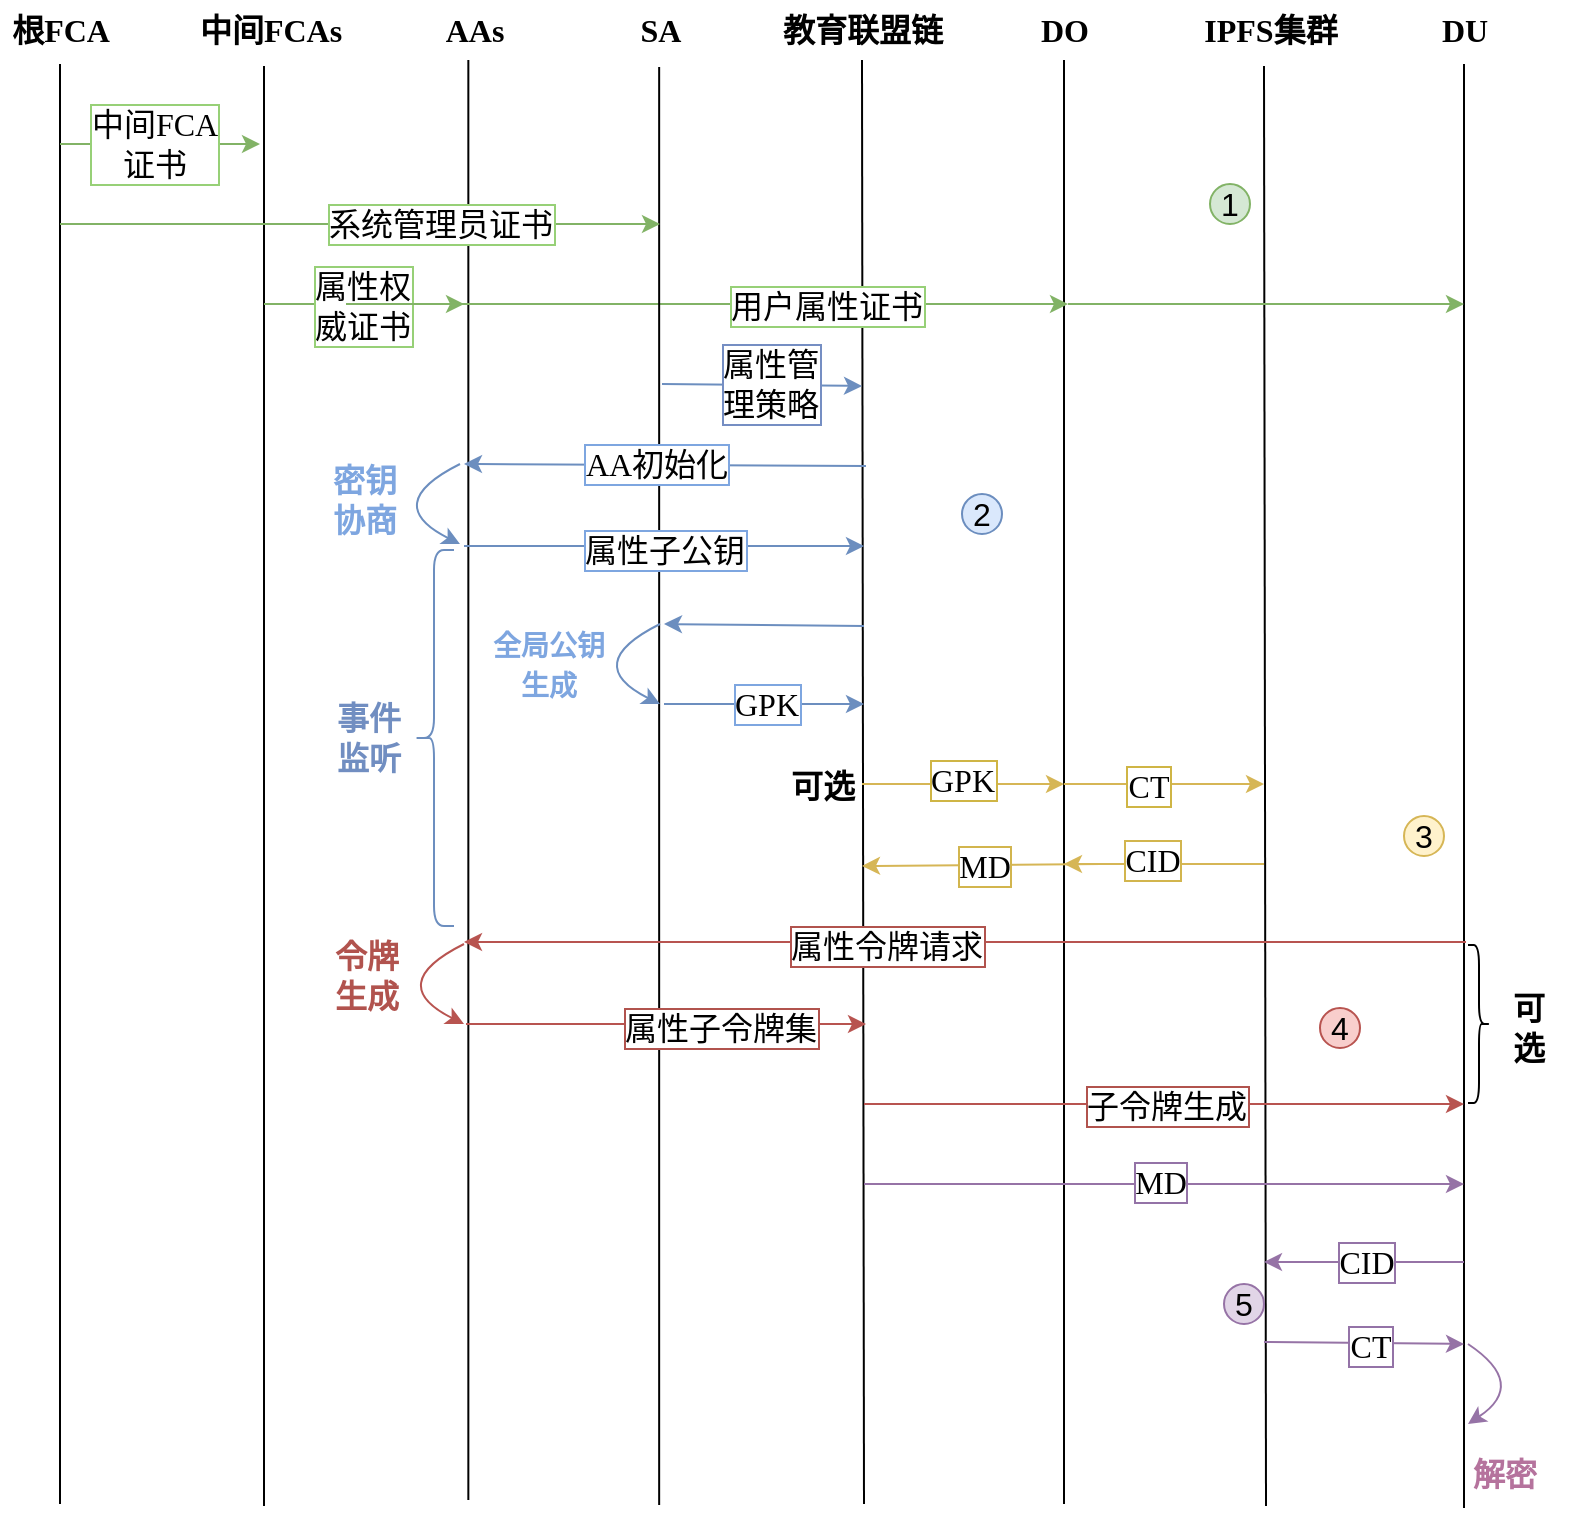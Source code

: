 <mxfile version="24.2.7" type="github">
  <diagram name="第 1 页" id="jYvDmB9UrdElBcq9cQ24">
    <mxGraphModel dx="1195" dy="643" grid="1" gridSize="10" guides="1" tooltips="1" connect="1" arrows="1" fold="1" page="1" pageScale="1" pageWidth="827" pageHeight="1169" math="0" shadow="0">
      <root>
        <mxCell id="0" />
        <mxCell id="1" parent="0" />
        <mxCell id="ZbWRhIcGq7qZfUtx-Eha-1" value="" style="endArrow=none;html=1;rounded=0;fontSize=16;fontFamily=宋体;" parent="1" edge="1">
          <mxGeometry width="50" height="50" relative="1" as="geometry">
            <mxPoint x="318" y="880" as="sourcePoint" />
            <mxPoint x="318" y="160" as="targetPoint" />
          </mxGeometry>
        </mxCell>
        <mxCell id="ZbWRhIcGq7qZfUtx-Eha-2" value="根FCA" style="text;html=1;align=center;verticalAlign=middle;resizable=0;points=[];autosize=1;strokeColor=none;fillColor=none;fontSize=16;fontFamily=宋体;fontStyle=1" parent="1" vertex="1">
          <mxGeometry x="288" y="128" width="60" height="30" as="geometry" />
        </mxCell>
        <mxCell id="ZbWRhIcGq7qZfUtx-Eha-3" value="" style="endArrow=none;html=1;rounded=0;fontSize=16;fontFamily=宋体;" parent="1" edge="1">
          <mxGeometry width="50" height="50" relative="1" as="geometry">
            <mxPoint x="420" y="881" as="sourcePoint" />
            <mxPoint x="420" y="161" as="targetPoint" />
          </mxGeometry>
        </mxCell>
        <mxCell id="ZbWRhIcGq7qZfUtx-Eha-4" value="中间FCAs" style="text;html=1;align=center;verticalAlign=middle;resizable=0;points=[];autosize=1;strokeColor=none;fillColor=none;fontSize=16;fontFamily=宋体;fontStyle=1" parent="1" vertex="1">
          <mxGeometry x="378" y="128" width="90" height="30" as="geometry" />
        </mxCell>
        <mxCell id="ZbWRhIcGq7qZfUtx-Eha-5" value="" style="endArrow=none;html=1;rounded=0;fontSize=16;fontFamily=宋体;" parent="1" edge="1">
          <mxGeometry width="50" height="50" relative="1" as="geometry">
            <mxPoint x="522.17" y="878" as="sourcePoint" />
            <mxPoint x="522.17" y="158" as="targetPoint" />
          </mxGeometry>
        </mxCell>
        <mxCell id="ZbWRhIcGq7qZfUtx-Eha-6" value="AAs" style="text;html=1;align=center;verticalAlign=middle;resizable=0;points=[];autosize=1;strokeColor=none;fillColor=none;fontSize=16;fontFamily=宋体;fontStyle=1" parent="1" vertex="1">
          <mxGeometry x="500" y="128" width="50" height="30" as="geometry" />
        </mxCell>
        <mxCell id="ZbWRhIcGq7qZfUtx-Eha-7" value="" style="endArrow=none;html=1;rounded=0;fontSize=16;fontFamily=宋体;" parent="1" edge="1">
          <mxGeometry width="50" height="50" relative="1" as="geometry">
            <mxPoint x="720" y="880" as="sourcePoint" />
            <mxPoint x="719" y="158" as="targetPoint" />
          </mxGeometry>
        </mxCell>
        <mxCell id="ZbWRhIcGq7qZfUtx-Eha-8" value="教育联盟链" style="text;html=1;align=center;verticalAlign=middle;resizable=0;points=[];autosize=1;strokeColor=none;fillColor=none;fontSize=16;fontFamily=宋体;fontStyle=1" parent="1" vertex="1">
          <mxGeometry x="669" y="128" width="100" height="30" as="geometry" />
        </mxCell>
        <mxCell id="ZbWRhIcGq7qZfUtx-Eha-9" value="" style="endArrow=none;html=1;rounded=0;fontSize=16;fontFamily=宋体;" parent="1" edge="1">
          <mxGeometry width="50" height="50" relative="1" as="geometry">
            <mxPoint x="921" y="881" as="sourcePoint" />
            <mxPoint x="920" y="161" as="targetPoint" />
          </mxGeometry>
        </mxCell>
        <mxCell id="ZbWRhIcGq7qZfUtx-Eha-10" value="IPFS集群" style="text;html=1;align=center;verticalAlign=middle;resizable=0;points=[];autosize=1;strokeColor=none;fillColor=none;fontSize=16;fontFamily=宋体;fontStyle=1" parent="1" vertex="1">
          <mxGeometry x="878" y="128" width="90" height="30" as="geometry" />
        </mxCell>
        <mxCell id="ZbWRhIcGq7qZfUtx-Eha-11" value="" style="endArrow=none;html=1;rounded=0;fontSize=16;fontFamily=宋体;" parent="1" edge="1">
          <mxGeometry width="50" height="50" relative="1" as="geometry">
            <mxPoint x="1020" y="882" as="sourcePoint" />
            <mxPoint x="1020" y="160" as="targetPoint" />
          </mxGeometry>
        </mxCell>
        <mxCell id="ZbWRhIcGq7qZfUtx-Eha-12" value="DU" style="text;html=1;align=center;verticalAlign=middle;resizable=0;points=[];autosize=1;strokeColor=none;fillColor=none;fontSize=16;fontFamily=宋体;fontStyle=1" parent="1" vertex="1">
          <mxGeometry x="1000" y="128" width="40" height="30" as="geometry" />
        </mxCell>
        <mxCell id="ZbWRhIcGq7qZfUtx-Eha-15" value="" style="endArrow=none;html=1;rounded=0;fontSize=16;fontFamily=宋体;" parent="1" edge="1">
          <mxGeometry width="50" height="50" relative="1" as="geometry">
            <mxPoint x="820" y="880" as="sourcePoint" />
            <mxPoint x="820" y="158" as="targetPoint" />
          </mxGeometry>
        </mxCell>
        <mxCell id="ZbWRhIcGq7qZfUtx-Eha-16" value="DO" style="text;html=1;align=center;verticalAlign=middle;resizable=0;points=[];autosize=1;strokeColor=none;fillColor=none;fontSize=16;fontFamily=宋体;fontStyle=1" parent="1" vertex="1">
          <mxGeometry x="800" y="128" width="40" height="30" as="geometry" />
        </mxCell>
        <mxCell id="ZbWRhIcGq7qZfUtx-Eha-17" value="" style="endArrow=classic;html=1;rounded=0;labelBorderColor=default;fontSize=16;fontFamily=宋体;fontColor=#97D077;fillColor=#d5e8d4;strokeColor=#82b366;" parent="1" edge="1">
          <mxGeometry width="50" height="50" relative="1" as="geometry">
            <mxPoint x="318" y="200" as="sourcePoint" />
            <mxPoint x="418" y="200" as="targetPoint" />
          </mxGeometry>
        </mxCell>
        <mxCell id="ZbWRhIcGq7qZfUtx-Eha-40" value="中间FCA&lt;div&gt;证书&lt;/div&gt;" style="edgeLabel;html=1;align=center;verticalAlign=middle;resizable=0;points=[];labelBorderColor=#97D077;fontSize=16;fontFamily=宋体;fontColor=#000000;" parent="ZbWRhIcGq7qZfUtx-Eha-17" vertex="1" connectable="0">
          <mxGeometry x="-0.142" y="2" relative="1" as="geometry">
            <mxPoint x="4" y="2" as="offset" />
          </mxGeometry>
        </mxCell>
        <mxCell id="ZbWRhIcGq7qZfUtx-Eha-18" value="" style="endArrow=classic;html=1;rounded=0;labelBorderColor=default;fontSize=16;fontFamily=宋体;fontColor=#000000;fillColor=#d5e8d4;strokeColor=#82b366;" parent="1" edge="1">
          <mxGeometry width="50" height="50" relative="1" as="geometry">
            <mxPoint x="420" y="280" as="sourcePoint" />
            <mxPoint x="520" y="280" as="targetPoint" />
          </mxGeometry>
        </mxCell>
        <mxCell id="ZbWRhIcGq7qZfUtx-Eha-42" value="属性权&lt;div&gt;威证书&lt;/div&gt;" style="edgeLabel;html=1;align=center;verticalAlign=middle;resizable=0;points=[];labelBorderColor=#97D077;fontSize=16;fontFamily=宋体;fontColor=#000000;" parent="ZbWRhIcGq7qZfUtx-Eha-18" vertex="1" connectable="0">
          <mxGeometry x="0.051" y="-1" relative="1" as="geometry">
            <mxPoint x="-4" as="offset" />
          </mxGeometry>
        </mxCell>
        <mxCell id="ZbWRhIcGq7qZfUtx-Eha-19" value="" style="endArrow=classic;html=1;rounded=0;labelBorderColor=default;fontSize=16;fontFamily=宋体;fontColor=#000000;fillColor=#d5e8d4;strokeColor=#82b366;" parent="1" edge="1">
          <mxGeometry width="50" height="50" relative="1" as="geometry">
            <mxPoint x="461" y="280" as="sourcePoint" />
            <mxPoint x="822" y="280" as="targetPoint" />
          </mxGeometry>
        </mxCell>
        <mxCell id="ZbWRhIcGq7qZfUtx-Eha-43" value="用户属性证书" style="edgeLabel;html=1;align=center;verticalAlign=middle;resizable=0;points=[];labelBorderColor=#97D077;fontSize=16;fontFamily=宋体;fontColor=#000000;" parent="ZbWRhIcGq7qZfUtx-Eha-19" vertex="1" connectable="0">
          <mxGeometry x="0.615" y="-1" relative="1" as="geometry">
            <mxPoint x="-52" as="offset" />
          </mxGeometry>
        </mxCell>
        <mxCell id="ZbWRhIcGq7qZfUtx-Eha-20" value="" style="endArrow=none;html=1;rounded=0;fontSize=16;fontFamily=宋体;" parent="1" edge="1">
          <mxGeometry width="50" height="50" relative="1" as="geometry">
            <mxPoint x="617.58" y="880.5" as="sourcePoint" />
            <mxPoint x="617.58" y="161.5" as="targetPoint" />
          </mxGeometry>
        </mxCell>
        <mxCell id="ZbWRhIcGq7qZfUtx-Eha-21" value="SA" style="text;html=1;align=center;verticalAlign=middle;resizable=0;points=[];autosize=1;strokeColor=none;fillColor=none;fontSize=16;fontFamily=宋体;fontStyle=1" parent="1" vertex="1">
          <mxGeometry x="598" y="128" width="40" height="30" as="geometry" />
        </mxCell>
        <mxCell id="ZbWRhIcGq7qZfUtx-Eha-22" value="" style="endArrow=classic;html=1;rounded=0;labelBorderColor=default;fontSize=16;fontFamily=宋体;fontColor=#97D077;fillColor=#d5e8d4;strokeColor=#82b366;" parent="1" edge="1">
          <mxGeometry width="50" height="50" relative="1" as="geometry">
            <mxPoint x="822" y="280" as="sourcePoint" />
            <mxPoint x="1020" y="280" as="targetPoint" />
          </mxGeometry>
        </mxCell>
        <mxCell id="ZbWRhIcGq7qZfUtx-Eha-23" value="" style="endArrow=classic;html=1;rounded=0;labelBorderColor=default;fontSize=16;fontFamily=宋体;fontColor=#97D077;fillColor=#d5e8d4;strokeColor=#82b366;" parent="1" edge="1">
          <mxGeometry width="50" height="50" relative="1" as="geometry">
            <mxPoint x="318" y="240" as="sourcePoint" />
            <mxPoint x="618" y="240" as="targetPoint" />
          </mxGeometry>
        </mxCell>
        <mxCell id="ZbWRhIcGq7qZfUtx-Eha-41" value="系统管理员证书" style="edgeLabel;html=1;align=center;verticalAlign=middle;resizable=0;points=[];labelBorderColor=#97D077;fontSize=16;fontFamily=宋体;fontColor=#000000;" parent="ZbWRhIcGq7qZfUtx-Eha-23" vertex="1" connectable="0">
          <mxGeometry x="-0.001" relative="1" as="geometry">
            <mxPoint x="40" as="offset" />
          </mxGeometry>
        </mxCell>
        <mxCell id="ZbWRhIcGq7qZfUtx-Eha-25" value="" style="endArrow=classic;html=1;rounded=0;labelBorderColor=default;fontSize=16;fontFamily=宋体;fillColor=#dae8fc;strokeColor=#6c8ebf;fontColor=default;" parent="1" edge="1">
          <mxGeometry width="50" height="50" relative="1" as="geometry">
            <mxPoint x="619" y="320" as="sourcePoint" />
            <mxPoint x="719" y="321" as="targetPoint" />
          </mxGeometry>
        </mxCell>
        <mxCell id="ZbWRhIcGq7qZfUtx-Eha-44" value="属性管&lt;div&gt;理策略&lt;/div&gt;" style="edgeLabel;html=1;align=center;verticalAlign=middle;resizable=0;points=[];labelBorderColor=#758ec3;fontSize=16;fontFamily=宋体;fontColor=default;" parent="ZbWRhIcGq7qZfUtx-Eha-25" vertex="1" connectable="0">
          <mxGeometry x="-0.019" y="1" relative="1" as="geometry">
            <mxPoint x="5" as="offset" />
          </mxGeometry>
        </mxCell>
        <mxCell id="ZbWRhIcGq7qZfUtx-Eha-26" value="" style="endArrow=classic;html=1;rounded=0;labelBorderColor=default;fontSize=16;fontFamily=宋体;fillColor=#dae8fc;strokeColor=#6c8ebf;fontColor=default;" parent="1" edge="1">
          <mxGeometry width="50" height="50" relative="1" as="geometry">
            <mxPoint x="721" y="361" as="sourcePoint" />
            <mxPoint x="520" y="360" as="targetPoint" />
          </mxGeometry>
        </mxCell>
        <mxCell id="ZbWRhIcGq7qZfUtx-Eha-46" value="AA初始化" style="edgeLabel;html=1;align=center;verticalAlign=middle;resizable=0;points=[];labelBorderColor=#7EA6E0;fontSize=16;fontFamily=宋体;fontColor=default;" parent="ZbWRhIcGq7qZfUtx-Eha-26" vertex="1" connectable="0">
          <mxGeometry x="0.422" y="-4" relative="1" as="geometry">
            <mxPoint x="38" y="3" as="offset" />
          </mxGeometry>
        </mxCell>
        <mxCell id="ZbWRhIcGq7qZfUtx-Eha-30" value="" style="endArrow=classic;html=1;rounded=0;labelBorderColor=#7EA6E0;fontSize=16;fontFamily=宋体;fontColor=default;fillColor=#dae8fc;strokeColor=#6c8ebf;" parent="1" edge="1">
          <mxGeometry width="50" height="50" relative="1" as="geometry">
            <mxPoint x="520" y="401" as="sourcePoint" />
            <mxPoint x="720" y="401" as="targetPoint" />
          </mxGeometry>
        </mxCell>
        <mxCell id="ZbWRhIcGq7qZfUtx-Eha-47" value="属性子公钥" style="edgeLabel;html=1;align=center;verticalAlign=middle;resizable=0;points=[];labelBorderColor=#7EA6E0;fontSize=16;fontFamily=宋体;fontColor=default;" parent="ZbWRhIcGq7qZfUtx-Eha-30" vertex="1" connectable="0">
          <mxGeometry x="0.218" y="-2" relative="1" as="geometry">
            <mxPoint x="-22" as="offset" />
          </mxGeometry>
        </mxCell>
        <mxCell id="ZbWRhIcGq7qZfUtx-Eha-31" value="" style="endArrow=classic;html=1;rounded=0;labelBorderColor=default;fontSize=16;fontFamily=宋体;fillColor=#fff2cc;strokeColor=#d6b656;fontColor=default;" parent="1" edge="1">
          <mxGeometry width="50" height="50" relative="1" as="geometry">
            <mxPoint x="719" y="520" as="sourcePoint" />
            <mxPoint x="820" y="520" as="targetPoint" />
          </mxGeometry>
        </mxCell>
        <mxCell id="ZbWRhIcGq7qZfUtx-Eha-60" value="GPK" style="edgeLabel;html=1;align=center;verticalAlign=middle;resizable=0;points=[];labelBorderColor=#cfb545;fontSize=16;fontFamily=宋体;fontColor=default;" parent="ZbWRhIcGq7qZfUtx-Eha-31" vertex="1" connectable="0">
          <mxGeometry x="-0.02" y="4" relative="1" as="geometry">
            <mxPoint y="2" as="offset" />
          </mxGeometry>
        </mxCell>
        <mxCell id="ZbWRhIcGq7qZfUtx-Eha-32" value="" style="endArrow=classic;html=1;rounded=0;labelBorderColor=#7EA6E0;fontSize=16;fontFamily=宋体;fontColor=default;fillColor=#dae8fc;strokeColor=#6c8ebf;" parent="1" edge="1">
          <mxGeometry width="50" height="50" relative="1" as="geometry">
            <mxPoint x="720" y="441" as="sourcePoint" />
            <mxPoint x="620" y="440" as="targetPoint" />
          </mxGeometry>
        </mxCell>
        <mxCell id="ZbWRhIcGq7qZfUtx-Eha-33" value="" style="endArrow=classic;html=1;rounded=0;labelBorderColor=#cfb545;fontSize=16;fontFamily=宋体;fillColor=#fff2cc;strokeColor=#d6b656;fontColor=default;" parent="1" edge="1">
          <mxGeometry width="50" height="50" relative="1" as="geometry">
            <mxPoint x="820" y="520" as="sourcePoint" />
            <mxPoint x="920" y="520" as="targetPoint" />
          </mxGeometry>
        </mxCell>
        <mxCell id="ZbWRhIcGq7qZfUtx-Eha-62" value="CT" style="edgeLabel;html=1;align=center;verticalAlign=middle;resizable=0;points=[];labelBorderColor=#cfb545;fontSize=16;fontFamily=宋体;fontColor=default;" parent="ZbWRhIcGq7qZfUtx-Eha-33" vertex="1" connectable="0">
          <mxGeometry x="-0.054" y="2" relative="1" as="geometry">
            <mxPoint x="-6" y="3" as="offset" />
          </mxGeometry>
        </mxCell>
        <mxCell id="ZbWRhIcGq7qZfUtx-Eha-34" value="" style="endArrow=classic;html=1;rounded=0;labelBorderColor=default;fontSize=16;fontFamily=宋体;fillColor=#f8cecc;strokeColor=#b85450;fontColor=default;" parent="1" edge="1">
          <mxGeometry width="50" height="50" relative="1" as="geometry">
            <mxPoint x="1021" y="599" as="sourcePoint" />
            <mxPoint x="520" y="599" as="targetPoint" />
          </mxGeometry>
        </mxCell>
        <mxCell id="ZbWRhIcGq7qZfUtx-Eha-70" value="属性令牌请求" style="edgeLabel;html=1;align=center;verticalAlign=middle;resizable=0;points=[];labelBorderColor=#b1534e;fontSize=16;fontFamily=宋体;fontColor=default;" parent="ZbWRhIcGq7qZfUtx-Eha-34" vertex="1" connectable="0">
          <mxGeometry x="0.418" y="1" relative="1" as="geometry">
            <mxPoint x="65" y="1" as="offset" />
          </mxGeometry>
        </mxCell>
        <mxCell id="ZbWRhIcGq7qZfUtx-Eha-35" value="" style="endArrow=classic;html=1;rounded=0;labelBorderColor=default;fontSize=16;fontFamily=宋体;fillColor=#f8cecc;strokeColor=#b85450;fontColor=default;" parent="1" edge="1">
          <mxGeometry width="50" height="50" relative="1" as="geometry">
            <mxPoint x="521" y="640" as="sourcePoint" />
            <mxPoint x="721" y="640" as="targetPoint" />
          </mxGeometry>
        </mxCell>
        <mxCell id="ZbWRhIcGq7qZfUtx-Eha-71" value="属性子令牌集" style="edgeLabel;html=1;align=center;verticalAlign=middle;resizable=0;points=[];labelBorderColor=#b1534e;fontSize=16;fontFamily=宋体;fontColor=default;" parent="ZbWRhIcGq7qZfUtx-Eha-35" vertex="1" connectable="0">
          <mxGeometry x="-0.423" relative="1" as="geometry">
            <mxPoint x="69" y="2" as="offset" />
          </mxGeometry>
        </mxCell>
        <mxCell id="ZbWRhIcGq7qZfUtx-Eha-36" value="" style="endArrow=classic;html=1;rounded=0;labelBorderColor=default;fontSize=16;fontFamily=宋体;fillColor=#f8cecc;strokeColor=#b85450;fontColor=default;" parent="1" edge="1">
          <mxGeometry width="50" height="50" relative="1" as="geometry">
            <mxPoint x="720" y="680" as="sourcePoint" />
            <mxPoint x="1020" y="680" as="targetPoint" />
          </mxGeometry>
        </mxCell>
        <mxCell id="ZbWRhIcGq7qZfUtx-Eha-77" value="子令牌生成" style="edgeLabel;html=1;align=center;verticalAlign=middle;resizable=0;points=[];labelBorderColor=#b1534e;fontSize=16;fontFamily=宋体;fontColor=default;" parent="ZbWRhIcGq7qZfUtx-Eha-36" vertex="1" connectable="0">
          <mxGeometry x="0.002" y="-2" relative="1" as="geometry">
            <mxPoint y="-1" as="offset" />
          </mxGeometry>
        </mxCell>
        <mxCell id="ZbWRhIcGq7qZfUtx-Eha-37" value="" style="endArrow=classic;html=1;rounded=0;labelBorderColor=default;fontSize=16;fontFamily=宋体;fillColor=#e1d5e7;strokeColor=#9673a6;fontColor=default;" parent="1" edge="1">
          <mxGeometry width="50" height="50" relative="1" as="geometry">
            <mxPoint x="1020" y="759" as="sourcePoint" />
            <mxPoint x="920" y="759" as="targetPoint" />
          </mxGeometry>
        </mxCell>
        <mxCell id="ZbWRhIcGq7qZfUtx-Eha-78" value="CID" style="edgeLabel;html=1;align=center;verticalAlign=middle;resizable=0;points=[];labelBorderColor=#9473a7;fontSize=16;fontFamily=宋体;fontColor=default;" parent="ZbWRhIcGq7qZfUtx-Eha-37" vertex="1" connectable="0">
          <mxGeometry x="-0.007" relative="1" as="geometry">
            <mxPoint as="offset" />
          </mxGeometry>
        </mxCell>
        <mxCell id="ZbWRhIcGq7qZfUtx-Eha-38" value="" style="endArrow=classic;html=1;rounded=0;labelBorderColor=default;fontSize=16;fontFamily=宋体;fillColor=#e1d5e7;strokeColor=#9673a6;fontColor=default;" parent="1" edge="1">
          <mxGeometry width="50" height="50" relative="1" as="geometry">
            <mxPoint x="920" y="799" as="sourcePoint" />
            <mxPoint x="1020" y="800" as="targetPoint" />
          </mxGeometry>
        </mxCell>
        <mxCell id="ZbWRhIcGq7qZfUtx-Eha-86" value="CT" style="edgeLabel;html=1;align=center;verticalAlign=middle;resizable=0;points=[];fontColor=default;labelBorderColor=#9473a7;fontSize=16;fontFamily=宋体;" parent="ZbWRhIcGq7qZfUtx-Eha-38" vertex="1" connectable="0">
          <mxGeometry x="0.045" y="-1" relative="1" as="geometry">
            <mxPoint as="offset" />
          </mxGeometry>
        </mxCell>
        <mxCell id="ZbWRhIcGq7qZfUtx-Eha-39" value="" style="endArrow=classic;html=1;rounded=0;labelBorderColor=default;fontSize=16;fontFamily=宋体;fillColor=#fff2cc;strokeColor=#d6b656;fontColor=default;" parent="1" edge="1">
          <mxGeometry width="50" height="50" relative="1" as="geometry">
            <mxPoint x="839" y="560" as="sourcePoint" />
            <mxPoint x="719" y="561" as="targetPoint" />
          </mxGeometry>
        </mxCell>
        <mxCell id="ZbWRhIcGq7qZfUtx-Eha-65" value="MD" style="edgeLabel;html=1;align=center;verticalAlign=middle;resizable=0;points=[];labelBorderColor=#d2b54e;fontSize=16;fontFamily=宋体;fontColor=default;fontStyle=0" parent="ZbWRhIcGq7qZfUtx-Eha-39" vertex="1" connectable="0">
          <mxGeometry x="-0.015" relative="1" as="geometry">
            <mxPoint as="offset" />
          </mxGeometry>
        </mxCell>
        <mxCell id="ZbWRhIcGq7qZfUtx-Eha-49" value="&lt;b&gt;密钥&lt;/b&gt;&lt;div&gt;&lt;b&gt;协商&lt;/b&gt;&lt;/div&gt;" style="text;html=1;align=center;verticalAlign=middle;resizable=0;points=[];autosize=1;strokeColor=none;fillColor=none;labelBorderColor=none;fontSize=16;fontFamily=宋体;fontColor=#7EA6E0;" parent="1" vertex="1">
          <mxGeometry x="440" y="353" width="60" height="50" as="geometry" />
        </mxCell>
        <mxCell id="ZbWRhIcGq7qZfUtx-Eha-52" value="" style="endArrow=classic;html=1;rounded=0;labelBorderColor=#7EA6E0;fontSize=16;fontFamily=宋体;fontColor=default;fillColor=#dae8fc;strokeColor=#6c8ebf;" parent="1" edge="1">
          <mxGeometry width="50" height="50" relative="1" as="geometry">
            <mxPoint x="620" y="480" as="sourcePoint" />
            <mxPoint x="720" y="480" as="targetPoint" />
          </mxGeometry>
        </mxCell>
        <mxCell id="ZbWRhIcGq7qZfUtx-Eha-61" value="GPK" style="edgeLabel;html=1;align=center;verticalAlign=middle;resizable=0;points=[];labelBorderColor=#7EA6E0;fontSize=16;fontFamily=宋体;fontColor=default;" parent="ZbWRhIcGq7qZfUtx-Eha-52" vertex="1" connectable="0">
          <mxGeometry x="-0.072" y="-1" relative="1" as="geometry">
            <mxPoint x="4" y="-1" as="offset" />
          </mxGeometry>
        </mxCell>
        <mxCell id="ZbWRhIcGq7qZfUtx-Eha-54" value="&lt;font size=&quot;1&quot; color=&quot;#7ea6e0&quot;&gt;&lt;b style=&quot;font-size: 14px;&quot;&gt;全局公钥&lt;/b&gt;&lt;/font&gt;&lt;div&gt;&lt;font size=&quot;1&quot; color=&quot;#7ea6e0&quot;&gt;&lt;b style=&quot;font-size: 14px;&quot;&gt;生成&lt;/b&gt;&lt;/font&gt;&lt;/div&gt;" style="text;html=1;align=center;verticalAlign=middle;resizable=0;points=[];autosize=1;strokeColor=none;fillColor=none;labelBorderColor=none;fontSize=16;fontFamily=宋体;fontColor=default;" parent="1" vertex="1">
          <mxGeometry x="522" y="435" width="80" height="50" as="geometry" />
        </mxCell>
        <mxCell id="ZbWRhIcGq7qZfUtx-Eha-56" value="&lt;b&gt;可选&lt;/b&gt;" style="text;html=1;align=center;verticalAlign=middle;resizable=0;points=[];autosize=1;strokeColor=none;fillColor=none;labelBorderColor=none;fontSize=16;fontFamily=宋体;fontColor=default;" parent="1" vertex="1">
          <mxGeometry x="669" y="506" width="60" height="30" as="geometry" />
        </mxCell>
        <mxCell id="ZbWRhIcGq7qZfUtx-Eha-63" value="" style="endArrow=classic;html=1;rounded=0;labelBorderColor=#d2b54e;fontSize=16;fontFamily=宋体;fillColor=#fff2cc;strokeColor=#d6b656;fontColor=default;" parent="1" edge="1">
          <mxGeometry width="50" height="50" relative="1" as="geometry">
            <mxPoint x="920" y="560" as="sourcePoint" />
            <mxPoint x="820" y="560" as="targetPoint" />
          </mxGeometry>
        </mxCell>
        <mxCell id="ZbWRhIcGq7qZfUtx-Eha-64" value="CID" style="edgeLabel;html=1;align=center;verticalAlign=middle;resizable=0;points=[];labelBorderColor=#d2b54e;fontSize=16;fontFamily=宋体;fontColor=default;" parent="ZbWRhIcGq7qZfUtx-Eha-63" vertex="1" connectable="0">
          <mxGeometry x="0.002" y="-2" relative="1" as="geometry">
            <mxPoint x="-6" as="offset" />
          </mxGeometry>
        </mxCell>
        <mxCell id="ZbWRhIcGq7qZfUtx-Eha-66" value="" style="shape=curlyBracket;whiteSpace=wrap;html=1;rounded=1;labelPosition=left;verticalLabelPosition=middle;align=right;verticalAlign=middle;labelBorderColor=default;fontSize=16;fontFamily=宋体;fillColor=#dae8fc;strokeColor=#6c8ebf;fontColor=default;" parent="1" vertex="1">
          <mxGeometry x="495" y="403" width="20" height="188" as="geometry" />
        </mxCell>
        <mxCell id="ZbWRhIcGq7qZfUtx-Eha-67" value="&lt;b&gt;事件&lt;/b&gt;&lt;div&gt;&lt;b&gt;监听&lt;/b&gt;&lt;/div&gt;" style="text;html=1;align=center;verticalAlign=middle;resizable=0;points=[];autosize=1;strokeColor=none;fillColor=none;labelBorderColor=none;fontSize=16;fontFamily=宋体;fontColor=#718ec1;" parent="1" vertex="1">
          <mxGeometry x="442" y="472" width="60" height="50" as="geometry" />
        </mxCell>
        <mxCell id="ZbWRhIcGq7qZfUtx-Eha-69" value="&lt;b style=&quot;font-size: 16px;&quot;&gt;令牌&lt;/b&gt;&lt;div&gt;&lt;b style=&quot;font-size: 16px;&quot;&gt;生成&lt;/b&gt;&lt;/div&gt;" style="text;html=1;align=center;verticalAlign=middle;resizable=0;points=[];autosize=1;labelBorderColor=none;fontSize=16;fontFamily=宋体;fontColor=#b1534e;" parent="1" vertex="1">
          <mxGeometry x="441" y="591" width="60" height="50" as="geometry" />
        </mxCell>
        <mxCell id="ZbWRhIcGq7qZfUtx-Eha-73" value="" style="shape=curlyBracket;whiteSpace=wrap;html=1;rounded=1;flipH=1;labelPosition=right;verticalLabelPosition=middle;align=left;verticalAlign=middle;labelBorderColor=default;fontSize=16;fontFamily=宋体;" parent="1" vertex="1">
          <mxGeometry x="1022" y="600.5" width="11" height="79" as="geometry" />
        </mxCell>
        <mxCell id="ZbWRhIcGq7qZfUtx-Eha-74" value="&lt;b&gt;可&lt;/b&gt;&lt;div style=&quot;font-size: 16px;&quot;&gt;&lt;b&gt;选&lt;/b&gt;&lt;/div&gt;" style="text;html=1;align=center;verticalAlign=middle;resizable=0;points=[];autosize=1;strokeColor=none;fillColor=none;fontSize=16;fontFamily=宋体;" parent="1" vertex="1">
          <mxGeometry x="1032" y="617" width="40" height="50" as="geometry" />
        </mxCell>
        <mxCell id="ZbWRhIcGq7qZfUtx-Eha-80" value="" style="endArrow=classic;html=1;rounded=0;labelBorderColor=default;fontSize=16;fontFamily=宋体;fillColor=#e1d5e7;strokeColor=#9673a6;fontColor=default;" parent="1" edge="1">
          <mxGeometry width="50" height="50" relative="1" as="geometry">
            <mxPoint x="720" y="720" as="sourcePoint" />
            <mxPoint x="1020" y="720" as="targetPoint" />
          </mxGeometry>
        </mxCell>
        <mxCell id="ZbWRhIcGq7qZfUtx-Eha-81" value="MD" style="edgeLabel;html=1;align=center;verticalAlign=middle;resizable=0;points=[];labelBorderColor=#9473a7;fontSize=16;fontFamily=宋体;fontColor=default;" parent="ZbWRhIcGq7qZfUtx-Eha-80" vertex="1" connectable="0">
          <mxGeometry x="-0.015" y="1" relative="1" as="geometry">
            <mxPoint as="offset" />
          </mxGeometry>
        </mxCell>
        <mxCell id="ZbWRhIcGq7qZfUtx-Eha-87" value="1" style="ellipse;whiteSpace=wrap;html=1;aspect=fixed;fillColor=#d5e8d4;strokeColor=#82b366;fontSize=16;" parent="1" vertex="1">
          <mxGeometry x="893" y="220" width="20" height="20" as="geometry" />
        </mxCell>
        <mxCell id="ZbWRhIcGq7qZfUtx-Eha-88" value="2" style="ellipse;whiteSpace=wrap;html=1;aspect=fixed;fillColor=#dae8fc;strokeColor=#6c8ebf;fontSize=16;" parent="1" vertex="1">
          <mxGeometry x="769" y="375" width="20" height="20" as="geometry" />
        </mxCell>
        <mxCell id="ZbWRhIcGq7qZfUtx-Eha-89" value="3" style="ellipse;whiteSpace=wrap;html=1;aspect=fixed;fillColor=#fff2cc;strokeColor=#d6b656;fontSize=16;" parent="1" vertex="1">
          <mxGeometry x="990" y="536" width="20" height="20" as="geometry" />
        </mxCell>
        <mxCell id="ZbWRhIcGq7qZfUtx-Eha-90" value="4" style="ellipse;whiteSpace=wrap;html=1;aspect=fixed;fillColor=#f8cecc;strokeColor=#b85450;fontSize=16;" parent="1" vertex="1">
          <mxGeometry x="948" y="632" width="20" height="20" as="geometry" />
        </mxCell>
        <mxCell id="ZbWRhIcGq7qZfUtx-Eha-91" value="5" style="ellipse;whiteSpace=wrap;html=1;aspect=fixed;fillColor=#e1d5e7;strokeColor=#9673a6;fontSize=16;" parent="1" vertex="1">
          <mxGeometry x="900" y="770" width="20" height="20" as="geometry" />
        </mxCell>
        <mxCell id="ZbWRhIcGq7qZfUtx-Eha-94" value="" style="endArrow=classic;html=1;rounded=0;curved=1;fillColor=#dae8fc;strokeColor=#6c8ebf;" parent="1" edge="1">
          <mxGeometry width="50" height="50" relative="1" as="geometry">
            <mxPoint x="518" y="360" as="sourcePoint" />
            <mxPoint x="518" y="400" as="targetPoint" />
            <Array as="points">
              <mxPoint x="478" y="380" />
            </Array>
          </mxGeometry>
        </mxCell>
        <mxCell id="ZbWRhIcGq7qZfUtx-Eha-95" value="" style="endArrow=classic;html=1;rounded=0;curved=1;fillColor=#f8cecc;strokeColor=#b85450;" parent="1" edge="1">
          <mxGeometry width="50" height="50" relative="1" as="geometry">
            <mxPoint x="520" y="600" as="sourcePoint" />
            <mxPoint x="520" y="640" as="targetPoint" />
            <Array as="points">
              <mxPoint x="480" y="620" />
            </Array>
          </mxGeometry>
        </mxCell>
        <mxCell id="ZbWRhIcGq7qZfUtx-Eha-97" value="" style="endArrow=classic;html=1;rounded=0;curved=1;fillColor=#dae8fc;strokeColor=#6c8ebf;" parent="1" edge="1">
          <mxGeometry width="50" height="50" relative="1" as="geometry">
            <mxPoint x="618" y="440" as="sourcePoint" />
            <mxPoint x="618" y="480" as="targetPoint" />
            <Array as="points">
              <mxPoint x="578" y="460" />
            </Array>
          </mxGeometry>
        </mxCell>
        <mxCell id="ZbWRhIcGq7qZfUtx-Eha-98" value="" style="endArrow=classic;html=1;rounded=0;curved=1;fillColor=#e1d5e7;strokeColor=#9673a6;" parent="1" edge="1">
          <mxGeometry width="50" height="50" relative="1" as="geometry">
            <mxPoint x="1022" y="800" as="sourcePoint" />
            <mxPoint x="1022" y="840" as="targetPoint" />
            <Array as="points">
              <mxPoint x="1052" y="820" />
            </Array>
          </mxGeometry>
        </mxCell>
        <mxCell id="ZbWRhIcGq7qZfUtx-Eha-102" value="&lt;font style=&quot;font-size: 16px;&quot; face=&quot;宋体&quot;&gt;解密&lt;/font&gt;" style="text;html=1;align=center;verticalAlign=middle;resizable=0;points=[];autosize=1;strokeColor=none;fillColor=none;fontColor=#B5739D;fontStyle=1" parent="1" vertex="1">
          <mxGeometry x="1010" y="850" width="60" height="30" as="geometry" />
        </mxCell>
      </root>
    </mxGraphModel>
  </diagram>
</mxfile>
